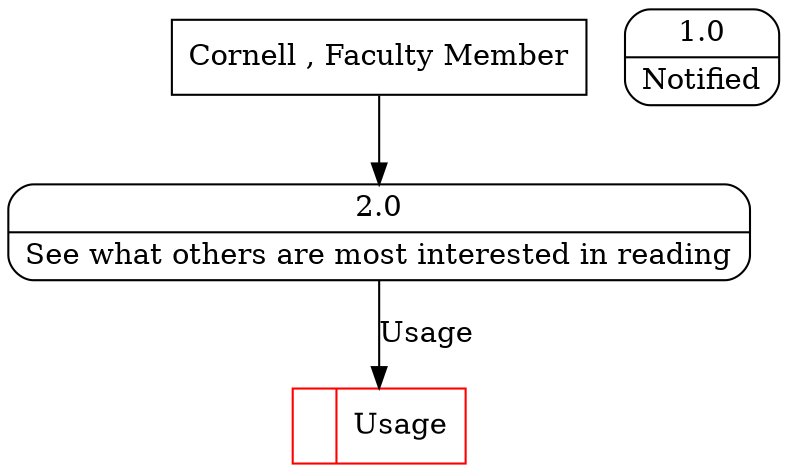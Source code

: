 digraph dfd2{ 
node[shape=record]
200 [label="Cornell , Faculty Member" shape=box];
201 [label="{<f0> 1.0|<f1> Notified }" shape=Mrecord];
2 [label="{<f0> 2.0|<f1> See what others are most interested in reading }" shape=Mrecord];
200 -> 2
1001 [label="<f0>  |<f1> Usage " color=red];
2 -> 1001 [label="Usage"]
}